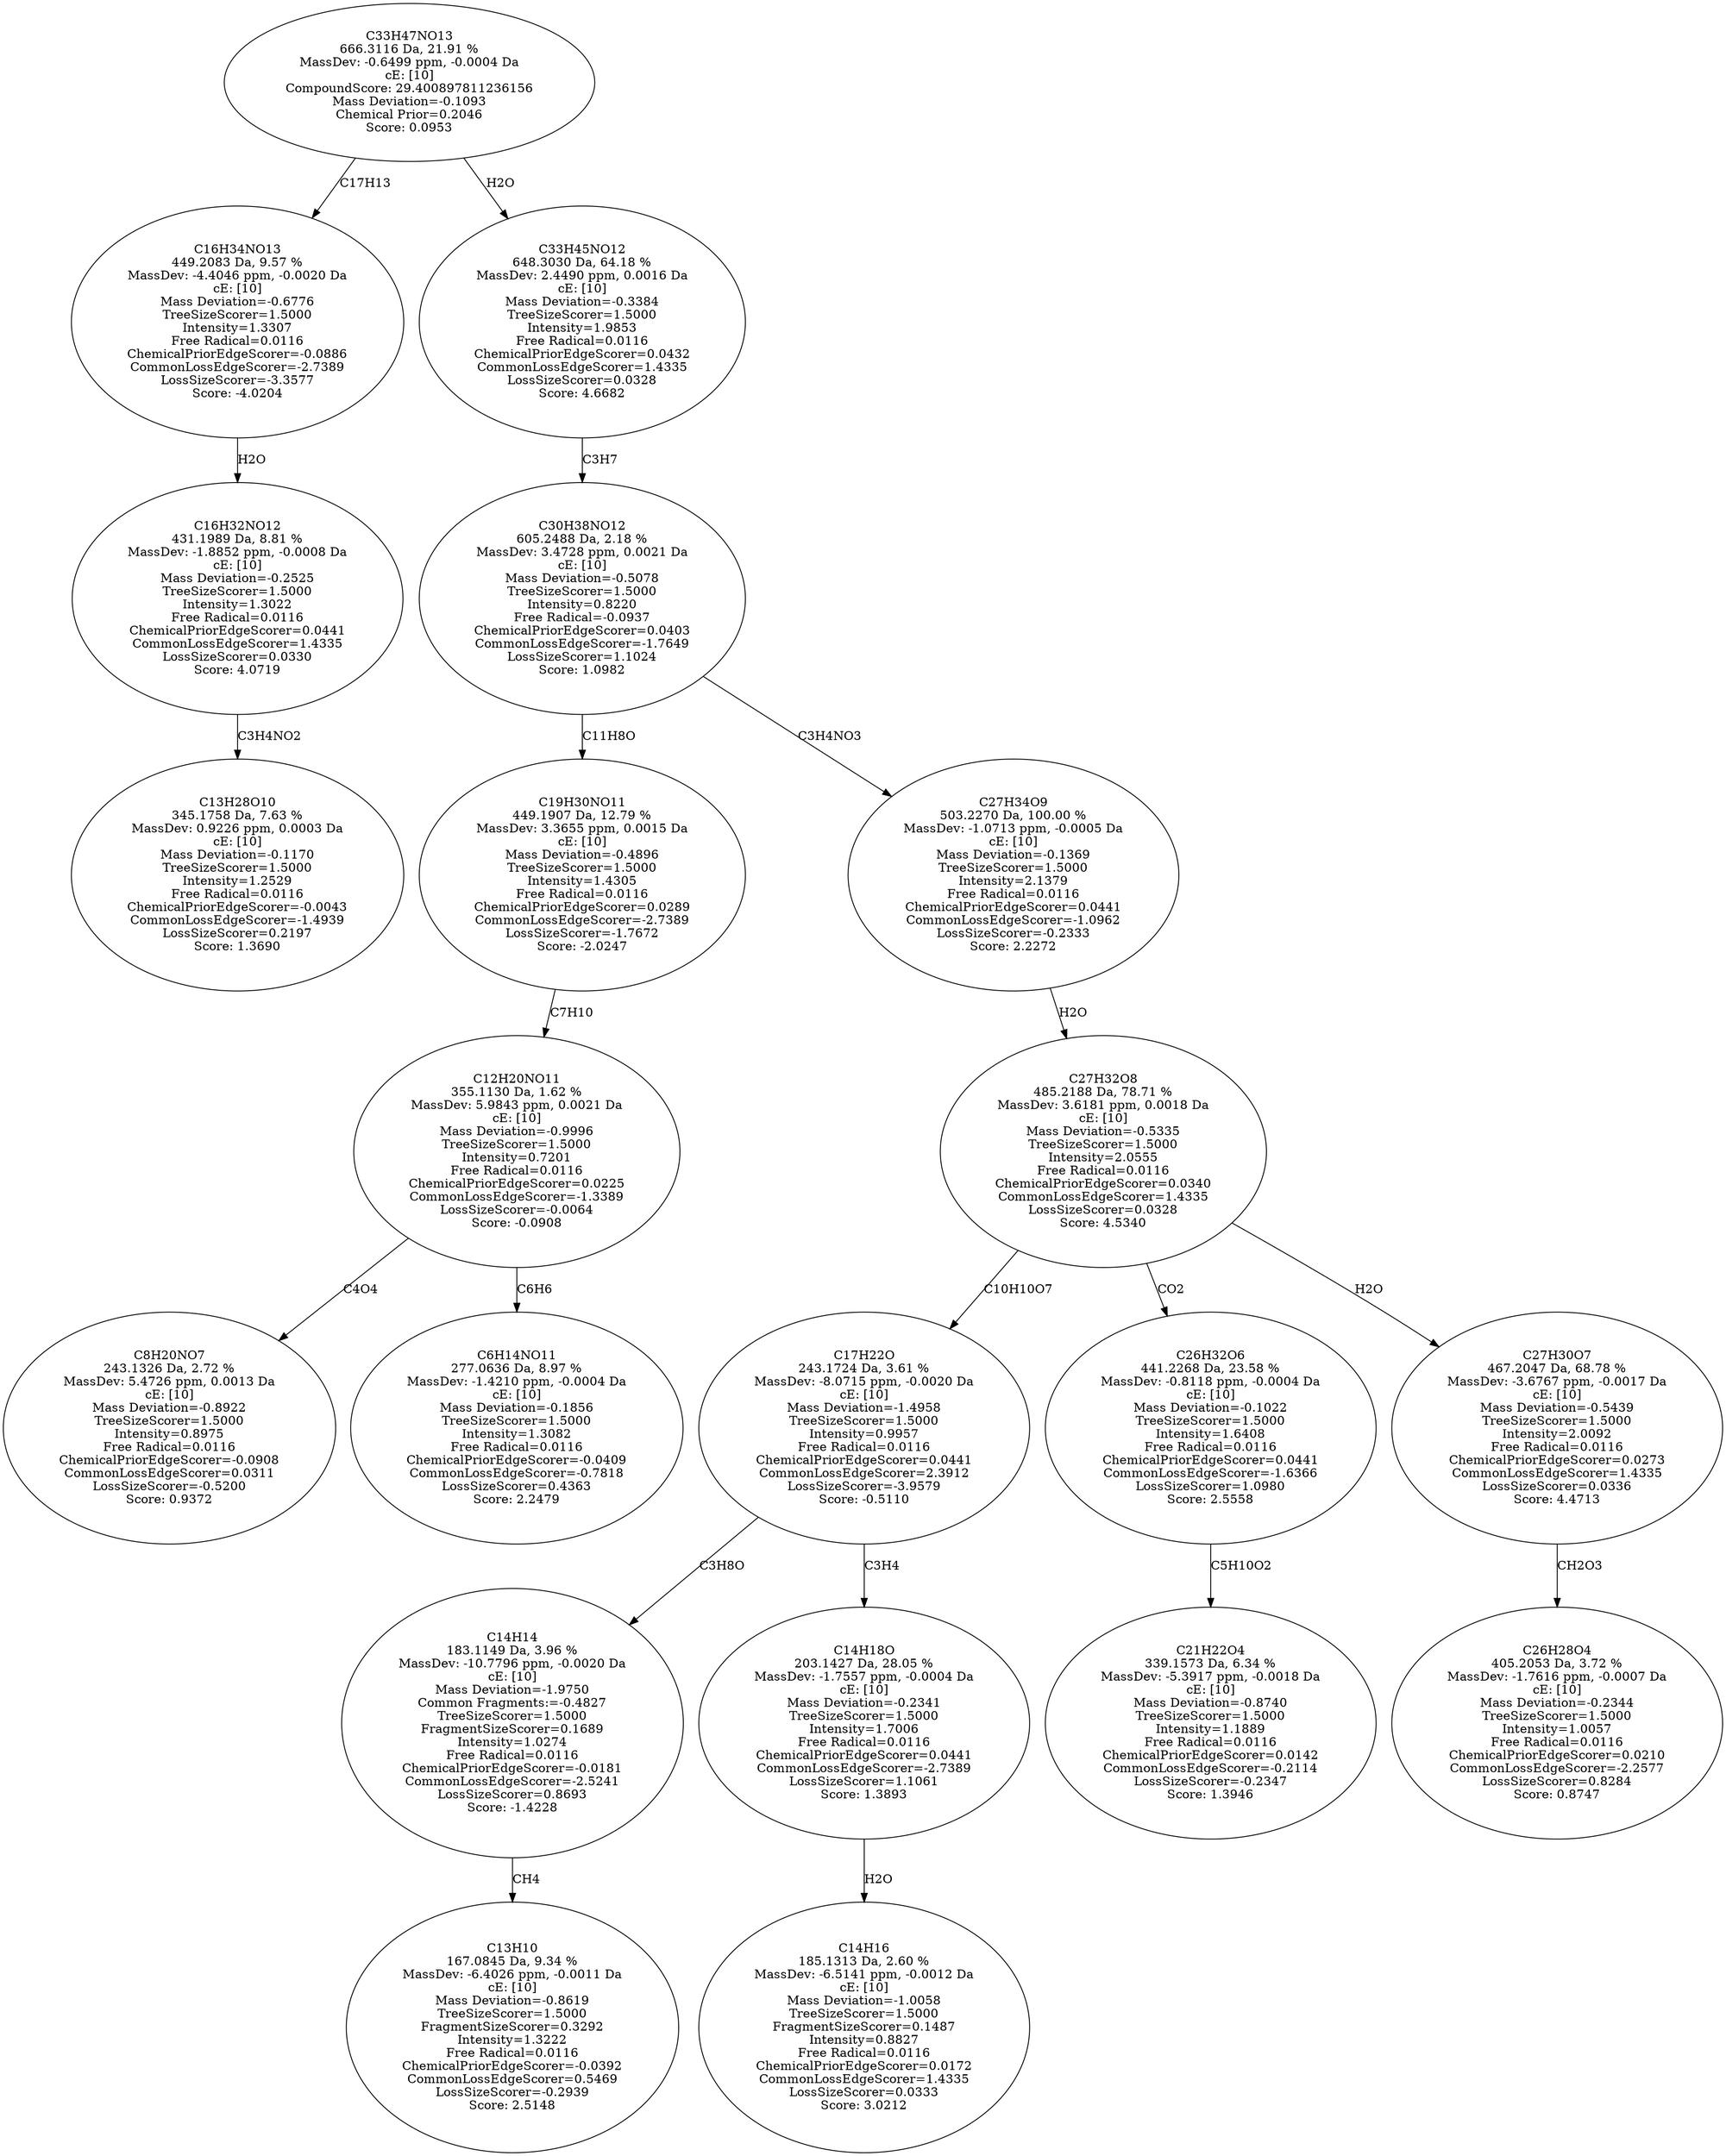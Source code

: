 strict digraph {
v1 [label="C13H28O10\n345.1758 Da, 7.63 %\nMassDev: 0.9226 ppm, 0.0003 Da\ncE: [10]\nMass Deviation=-0.1170\nTreeSizeScorer=1.5000\nIntensity=1.2529\nFree Radical=0.0116\nChemicalPriorEdgeScorer=-0.0043\nCommonLossEdgeScorer=-1.4939\nLossSizeScorer=0.2197\nScore: 1.3690"];
v2 [label="C16H32NO12\n431.1989 Da, 8.81 %\nMassDev: -1.8852 ppm, -0.0008 Da\ncE: [10]\nMass Deviation=-0.2525\nTreeSizeScorer=1.5000\nIntensity=1.3022\nFree Radical=0.0116\nChemicalPriorEdgeScorer=0.0441\nCommonLossEdgeScorer=1.4335\nLossSizeScorer=0.0330\nScore: 4.0719"];
v3 [label="C16H34NO13\n449.2083 Da, 9.57 %\nMassDev: -4.4046 ppm, -0.0020 Da\ncE: [10]\nMass Deviation=-0.6776\nTreeSizeScorer=1.5000\nIntensity=1.3307\nFree Radical=0.0116\nChemicalPriorEdgeScorer=-0.0886\nCommonLossEdgeScorer=-2.7389\nLossSizeScorer=-3.3577\nScore: -4.0204"];
v4 [label="C8H20NO7\n243.1326 Da, 2.72 %\nMassDev: 5.4726 ppm, 0.0013 Da\ncE: [10]\nMass Deviation=-0.8922\nTreeSizeScorer=1.5000\nIntensity=0.8975\nFree Radical=0.0116\nChemicalPriorEdgeScorer=-0.0908\nCommonLossEdgeScorer=0.0311\nLossSizeScorer=-0.5200\nScore: 0.9372"];
v5 [label="C6H14NO11\n277.0636 Da, 8.97 %\nMassDev: -1.4210 ppm, -0.0004 Da\ncE: [10]\nMass Deviation=-0.1856\nTreeSizeScorer=1.5000\nIntensity=1.3082\nFree Radical=0.0116\nChemicalPriorEdgeScorer=-0.0409\nCommonLossEdgeScorer=-0.7818\nLossSizeScorer=0.4363\nScore: 2.2479"];
v6 [label="C12H20NO11\n355.1130 Da, 1.62 %\nMassDev: 5.9843 ppm, 0.0021 Da\ncE: [10]\nMass Deviation=-0.9996\nTreeSizeScorer=1.5000\nIntensity=0.7201\nFree Radical=0.0116\nChemicalPriorEdgeScorer=0.0225\nCommonLossEdgeScorer=-1.3389\nLossSizeScorer=-0.0064\nScore: -0.0908"];
v7 [label="C19H30NO11\n449.1907 Da, 12.79 %\nMassDev: 3.3655 ppm, 0.0015 Da\ncE: [10]\nMass Deviation=-0.4896\nTreeSizeScorer=1.5000\nIntensity=1.4305\nFree Radical=0.0116\nChemicalPriorEdgeScorer=0.0289\nCommonLossEdgeScorer=-2.7389\nLossSizeScorer=-1.7672\nScore: -2.0247"];
v8 [label="C13H10\n167.0845 Da, 9.34 %\nMassDev: -6.4026 ppm, -0.0011 Da\ncE: [10]\nMass Deviation=-0.8619\nTreeSizeScorer=1.5000\nFragmentSizeScorer=0.3292\nIntensity=1.3222\nFree Radical=0.0116\nChemicalPriorEdgeScorer=-0.0392\nCommonLossEdgeScorer=0.5469\nLossSizeScorer=-0.2939\nScore: 2.5148"];
v9 [label="C14H14\n183.1149 Da, 3.96 %\nMassDev: -10.7796 ppm, -0.0020 Da\ncE: [10]\nMass Deviation=-1.9750\nCommon Fragments:=-0.4827\nTreeSizeScorer=1.5000\nFragmentSizeScorer=0.1689\nIntensity=1.0274\nFree Radical=0.0116\nChemicalPriorEdgeScorer=-0.0181\nCommonLossEdgeScorer=-2.5241\nLossSizeScorer=0.8693\nScore: -1.4228"];
v10 [label="C14H16\n185.1313 Da, 2.60 %\nMassDev: -6.5141 ppm, -0.0012 Da\ncE: [10]\nMass Deviation=-1.0058\nTreeSizeScorer=1.5000\nFragmentSizeScorer=0.1487\nIntensity=0.8827\nFree Radical=0.0116\nChemicalPriorEdgeScorer=0.0172\nCommonLossEdgeScorer=1.4335\nLossSizeScorer=0.0333\nScore: 3.0212"];
v11 [label="C14H18O\n203.1427 Da, 28.05 %\nMassDev: -1.7557 ppm, -0.0004 Da\ncE: [10]\nMass Deviation=-0.2341\nTreeSizeScorer=1.5000\nIntensity=1.7006\nFree Radical=0.0116\nChemicalPriorEdgeScorer=0.0441\nCommonLossEdgeScorer=-2.7389\nLossSizeScorer=1.1061\nScore: 1.3893"];
v12 [label="C17H22O\n243.1724 Da, 3.61 %\nMassDev: -8.0715 ppm, -0.0020 Da\ncE: [10]\nMass Deviation=-1.4958\nTreeSizeScorer=1.5000\nIntensity=0.9957\nFree Radical=0.0116\nChemicalPriorEdgeScorer=0.0441\nCommonLossEdgeScorer=2.3912\nLossSizeScorer=-3.9579\nScore: -0.5110"];
v13 [label="C21H22O4\n339.1573 Da, 6.34 %\nMassDev: -5.3917 ppm, -0.0018 Da\ncE: [10]\nMass Deviation=-0.8740\nTreeSizeScorer=1.5000\nIntensity=1.1889\nFree Radical=0.0116\nChemicalPriorEdgeScorer=0.0142\nCommonLossEdgeScorer=-0.2114\nLossSizeScorer=-0.2347\nScore: 1.3946"];
v14 [label="C26H32O6\n441.2268 Da, 23.58 %\nMassDev: -0.8118 ppm, -0.0004 Da\ncE: [10]\nMass Deviation=-0.1022\nTreeSizeScorer=1.5000\nIntensity=1.6408\nFree Radical=0.0116\nChemicalPriorEdgeScorer=0.0441\nCommonLossEdgeScorer=-1.6366\nLossSizeScorer=1.0980\nScore: 2.5558"];
v15 [label="C26H28O4\n405.2053 Da, 3.72 %\nMassDev: -1.7616 ppm, -0.0007 Da\ncE: [10]\nMass Deviation=-0.2344\nTreeSizeScorer=1.5000\nIntensity=1.0057\nFree Radical=0.0116\nChemicalPriorEdgeScorer=0.0210\nCommonLossEdgeScorer=-2.2577\nLossSizeScorer=0.8284\nScore: 0.8747"];
v16 [label="C27H30O7\n467.2047 Da, 68.78 %\nMassDev: -3.6767 ppm, -0.0017 Da\ncE: [10]\nMass Deviation=-0.5439\nTreeSizeScorer=1.5000\nIntensity=2.0092\nFree Radical=0.0116\nChemicalPriorEdgeScorer=0.0273\nCommonLossEdgeScorer=1.4335\nLossSizeScorer=0.0336\nScore: 4.4713"];
v17 [label="C27H32O8\n485.2188 Da, 78.71 %\nMassDev: 3.6181 ppm, 0.0018 Da\ncE: [10]\nMass Deviation=-0.5335\nTreeSizeScorer=1.5000\nIntensity=2.0555\nFree Radical=0.0116\nChemicalPriorEdgeScorer=0.0340\nCommonLossEdgeScorer=1.4335\nLossSizeScorer=0.0328\nScore: 4.5340"];
v18 [label="C27H34O9\n503.2270 Da, 100.00 %\nMassDev: -1.0713 ppm, -0.0005 Da\ncE: [10]\nMass Deviation=-0.1369\nTreeSizeScorer=1.5000\nIntensity=2.1379\nFree Radical=0.0116\nChemicalPriorEdgeScorer=0.0441\nCommonLossEdgeScorer=-1.0962\nLossSizeScorer=-0.2333\nScore: 2.2272"];
v19 [label="C30H38NO12\n605.2488 Da, 2.18 %\nMassDev: 3.4728 ppm, 0.0021 Da\ncE: [10]\nMass Deviation=-0.5078\nTreeSizeScorer=1.5000\nIntensity=0.8220\nFree Radical=-0.0937\nChemicalPriorEdgeScorer=0.0403\nCommonLossEdgeScorer=-1.7649\nLossSizeScorer=1.1024\nScore: 1.0982"];
v20 [label="C33H45NO12\n648.3030 Da, 64.18 %\nMassDev: 2.4490 ppm, 0.0016 Da\ncE: [10]\nMass Deviation=-0.3384\nTreeSizeScorer=1.5000\nIntensity=1.9853\nFree Radical=0.0116\nChemicalPriorEdgeScorer=0.0432\nCommonLossEdgeScorer=1.4335\nLossSizeScorer=0.0328\nScore: 4.6682"];
v21 [label="C33H47NO13\n666.3116 Da, 21.91 %\nMassDev: -0.6499 ppm, -0.0004 Da\ncE: [10]\nCompoundScore: 29.400897811236156\nMass Deviation=-0.1093\nChemical Prior=0.2046\nScore: 0.0953"];
v2 -> v1 [label="C3H4NO2"];
v3 -> v2 [label="H2O"];
v21 -> v3 [label="C17H13"];
v6 -> v4 [label="C4O4"];
v6 -> v5 [label="C6H6"];
v7 -> v6 [label="C7H10"];
v19 -> v7 [label="C11H8O"];
v9 -> v8 [label="CH4"];
v12 -> v9 [label="C3H8O"];
v11 -> v10 [label="H2O"];
v12 -> v11 [label="C3H4"];
v17 -> v12 [label="C10H10O7"];
v14 -> v13 [label="C5H10O2"];
v17 -> v14 [label="CO2"];
v16 -> v15 [label="CH2O3"];
v17 -> v16 [label="H2O"];
v18 -> v17 [label="H2O"];
v19 -> v18 [label="C3H4NO3"];
v20 -> v19 [label="C3H7"];
v21 -> v20 [label="H2O"];
}
